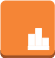 <?xml version="1.0" encoding="UTF-8"?>
<dia:diagram xmlns:dia="http://www.lysator.liu.se/~alla/dia/">
  <dia:layer name="Fondo" visible="true" active="true">
    <dia:group>
      <dia:group>
        <dia:group>
          <dia:object type="Standard - BezierLine" version="0" id="O0">
            <dia:attribute name="obj_pos">
              <dia:point val="3.831,3.536"/>
            </dia:attribute>
            <dia:attribute name="obj_bb">
              <dia:rectangle val="2.828,3.536;4.828,3.865"/>
            </dia:attribute>
            <dia:attribute name="bez_points">
              <dia:point val="3.831,3.536"/>
              <dia:point val="3.831,3.685"/>
              <dia:point val="3.831,3.536"/>
              <dia:point val="3.831,3.685"/>
              <dia:point val="3.831,3.696"/>
              <dia:point val="3.83,3.708"/>
              <dia:point val="3.828,3.719"/>
              <dia:point val="3.828,3.57"/>
              <dia:point val="3.828,3.719"/>
              <dia:point val="3.828,3.57"/>
              <dia:point val="3.83,3.559"/>
              <dia:point val="3.831,3.548"/>
              <dia:point val="3.831,3.536"/>
            </dia:attribute>
            <dia:attribute name="corner_types">
              <dia:enum val="0"/>
              <dia:enum val="0"/>
              <dia:enum val="0"/>
              <dia:enum val="0"/>
              <dia:enum val="0"/>
            </dia:attribute>
            <dia:attribute name="line_color">
              <dia:color val="#9d5025"/>
            </dia:attribute>
            <dia:attribute name="line_width">
              <dia:real val="0"/>
            </dia:attribute>
          </dia:object>
          <dia:object type="Standard - BezierLine" version="0" id="O1">
            <dia:attribute name="obj_pos">
              <dia:point val="3.828,3.57"/>
            </dia:attribute>
            <dia:attribute name="obj_bb">
              <dia:rectangle val="3.819,3.57;3.828,3.757"/>
            </dia:attribute>
            <dia:attribute name="bez_points">
              <dia:point val="3.828,3.57"/>
              <dia:point val="3.828,3.719"/>
              <dia:point val="3.828,3.57"/>
              <dia:point val="3.828,3.719"/>
              <dia:point val="3.826,3.732"/>
              <dia:point val="3.823,3.745"/>
              <dia:point val="3.819,3.757"/>
              <dia:point val="3.819,3.608"/>
              <dia:point val="3.819,3.757"/>
              <dia:point val="3.819,3.608"/>
              <dia:point val="3.823,3.596"/>
              <dia:point val="3.826,3.583"/>
              <dia:point val="3.828,3.57"/>
            </dia:attribute>
            <dia:attribute name="corner_types">
              <dia:enum val="0"/>
              <dia:enum val="0"/>
              <dia:enum val="0"/>
              <dia:enum val="0"/>
              <dia:enum val="0"/>
            </dia:attribute>
            <dia:attribute name="line_color">
              <dia:color val="#9d5025"/>
            </dia:attribute>
            <dia:attribute name="line_width">
              <dia:real val="0"/>
            </dia:attribute>
          </dia:object>
          <dia:object type="Standard - BezierLine" version="0" id="O2">
            <dia:attribute name="obj_pos">
              <dia:point val="3.82,3.608"/>
            </dia:attribute>
            <dia:attribute name="obj_bb">
              <dia:rectangle val="3.801,3.608;3.82,3.799"/>
            </dia:attribute>
            <dia:attribute name="bez_points">
              <dia:point val="3.82,3.608"/>
              <dia:point val="3.82,3.757"/>
              <dia:point val="3.82,3.608"/>
              <dia:point val="3.82,3.757"/>
              <dia:point val="3.815,3.772"/>
              <dia:point val="3.809,3.785"/>
              <dia:point val="3.801,3.799"/>
              <dia:point val="3.801,3.65"/>
              <dia:point val="3.801,3.799"/>
              <dia:point val="3.801,3.65"/>
              <dia:point val="3.809,3.637"/>
              <dia:point val="3.815,3.623"/>
              <dia:point val="3.82,3.608"/>
            </dia:attribute>
            <dia:attribute name="corner_types">
              <dia:enum val="0"/>
              <dia:enum val="0"/>
              <dia:enum val="0"/>
              <dia:enum val="0"/>
              <dia:enum val="0"/>
            </dia:attribute>
            <dia:attribute name="line_color">
              <dia:color val="#9d5025"/>
            </dia:attribute>
            <dia:attribute name="line_width">
              <dia:real val="0"/>
            </dia:attribute>
          </dia:object>
          <dia:object type="Standard - BezierLine" version="0" id="O3">
            <dia:attribute name="obj_pos">
              <dia:point val="3.801,3.65"/>
            </dia:attribute>
            <dia:attribute name="obj_bb">
              <dia:rectangle val="3.592,3.65;3.801,3.921"/>
            </dia:attribute>
            <dia:attribute name="bez_points">
              <dia:point val="3.801,3.65"/>
              <dia:point val="3.801,3.799"/>
              <dia:point val="3.801,3.65"/>
              <dia:point val="3.801,3.799"/>
              <dia:point val="3.761,3.872"/>
              <dia:point val="3.682,3.921"/>
              <dia:point val="3.592,3.921"/>
              <dia:point val="3.592,3.773"/>
              <dia:point val="3.592,3.921"/>
              <dia:point val="3.592,3.773"/>
              <dia:point val="3.682,3.773"/>
              <dia:point val="3.761,3.723"/>
              <dia:point val="3.801,3.65"/>
            </dia:attribute>
            <dia:attribute name="corner_types">
              <dia:enum val="0"/>
              <dia:enum val="0"/>
              <dia:enum val="0"/>
              <dia:enum val="0"/>
              <dia:enum val="0"/>
            </dia:attribute>
            <dia:attribute name="line_color">
              <dia:color val="#9d5025"/>
            </dia:attribute>
            <dia:attribute name="line_width">
              <dia:real val="0"/>
            </dia:attribute>
          </dia:object>
        </dia:group>
        <dia:object type="Standard - Beziergon" version="0" id="O4">
          <dia:attribute name="obj_pos">
            <dia:point val="3.831,3.536"/>
          </dia:attribute>
          <dia:attribute name="obj_bb">
            <dia:rectangle val="2.831,3.536;4.831,3.921"/>
          </dia:attribute>
          <dia:attribute name="bez_points">
            <dia:point val="3.831,3.536"/>
            <dia:point val="3.831,3.685"/>
            <dia:point val="3.831,3.536"/>
            <dia:point val="3.831,3.685"/>
            <dia:point val="3.831,3.816"/>
            <dia:point val="3.724,3.921"/>
            <dia:point val="3.592,3.921"/>
            <dia:point val="3.513,3.728"/>
            <dia:point val="3.592,3.921"/>
            <dia:point val="3.513,3.728"/>
            <dia:point val="3.645,3.728"/>
            <dia:point val="3.831,3.667"/>
          </dia:attribute>
          <dia:attribute name="corner_types">
            <dia:enum val="-1548163448"/>
            <dia:enum val="0"/>
            <dia:enum val="0"/>
            <dia:enum val="0"/>
            <dia:enum val="0"/>
          </dia:attribute>
          <dia:attribute name="line_color">
            <dia:color val="#9d5025"/>
          </dia:attribute>
          <dia:attribute name="line_width">
            <dia:real val="0"/>
          </dia:attribute>
          <dia:attribute name="inner_color">
            <dia:color val="#9d5025"/>
          </dia:attribute>
          <dia:attribute name="show_background">
            <dia:boolean val="true"/>
          </dia:attribute>
        </dia:object>
        <dia:group>
          <dia:object type="Standard - BezierLine" version="0" id="O5">
            <dia:attribute name="obj_pos">
              <dia:point val="1.408,3.773"/>
            </dia:attribute>
            <dia:attribute name="obj_bb">
              <dia:rectangle val="0.169,3.536;2.169,3.921"/>
            </dia:attribute>
            <dia:attribute name="bez_points">
              <dia:point val="1.408,3.773"/>
              <dia:point val="1.408,3.921"/>
              <dia:point val="1.408,3.773"/>
              <dia:point val="1.408,3.921"/>
              <dia:point val="1.276,3.921"/>
              <dia:point val="1.169,3.816"/>
              <dia:point val="1.169,3.685"/>
              <dia:point val="1.169,3.536"/>
              <dia:point val="1.169,3.685"/>
              <dia:point val="1.169,3.536"/>
              <dia:point val="1.169,3.667"/>
              <dia:point val="1.276,3.773"/>
              <dia:point val="1.408,3.773"/>
            </dia:attribute>
            <dia:attribute name="corner_types">
              <dia:enum val="0"/>
              <dia:enum val="0"/>
              <dia:enum val="0"/>
              <dia:enum val="0"/>
              <dia:enum val="0"/>
            </dia:attribute>
            <dia:attribute name="line_color">
              <dia:color val="#9d5025"/>
            </dia:attribute>
            <dia:attribute name="line_width">
              <dia:real val="0"/>
            </dia:attribute>
          </dia:object>
        </dia:group>
        <dia:object type="Standard - Beziergon" version="0" id="O6">
          <dia:attribute name="obj_pos">
            <dia:point val="1.408,3.773"/>
          </dia:attribute>
          <dia:attribute name="obj_bb">
            <dia:rectangle val="0.169,3.536;2.169,3.921"/>
          </dia:attribute>
          <dia:attribute name="bez_points">
            <dia:point val="1.408,3.773"/>
            <dia:point val="1.408,3.921"/>
            <dia:point val="1.408,3.773"/>
            <dia:point val="1.408,3.921"/>
            <dia:point val="1.276,3.921"/>
            <dia:point val="1.169,3.816"/>
            <dia:point val="1.169,3.685"/>
            <dia:point val="1.169,3.536"/>
            <dia:point val="1.169,3.685"/>
            <dia:point val="1.169,3.536"/>
            <dia:point val="1.169,3.667"/>
            <dia:point val="1.276,3.773"/>
          </dia:attribute>
          <dia:attribute name="corner_types">
            <dia:enum val="-1548163464"/>
            <dia:enum val="0"/>
            <dia:enum val="0"/>
            <dia:enum val="0"/>
            <dia:enum val="0"/>
          </dia:attribute>
          <dia:attribute name="line_color">
            <dia:color val="#9d5025"/>
          </dia:attribute>
          <dia:attribute name="line_width">
            <dia:real val="0"/>
          </dia:attribute>
          <dia:attribute name="inner_color">
            <dia:color val="#9d5025"/>
          </dia:attribute>
          <dia:attribute name="show_background">
            <dia:boolean val="true"/>
          </dia:attribute>
        </dia:object>
        <dia:group>
          <dia:object type="Standard - Polygon" version="0" id="O7">
            <dia:attribute name="obj_pos">
              <dia:point val="3.592,3.773"/>
            </dia:attribute>
            <dia:attribute name="obj_bb">
              <dia:rectangle val="1.338,3.736;3.592,3.921"/>
            </dia:attribute>
            <dia:attribute name="poly_points">
              <dia:point val="3.592,3.773"/>
              <dia:point val="3.592,3.921"/>
              <dia:point val="1.408,3.921"/>
              <dia:point val="1.338,3.736"/>
            </dia:attribute>
            <dia:attribute name="line_color">
              <dia:color val="#9d5025"/>
            </dia:attribute>
            <dia:attribute name="line_width">
              <dia:real val="0"/>
            </dia:attribute>
            <dia:attribute name="inner_color">
              <dia:color val="#9d5025"/>
            </dia:attribute>
            <dia:attribute name="show_background">
              <dia:boolean val="true"/>
            </dia:attribute>
          </dia:object>
        </dia:group>
        <dia:group>
          <dia:object type="Standard - Beziergon" version="0" id="O8">
            <dia:attribute name="obj_pos">
              <dia:point val="3.592,1.079"/>
            </dia:attribute>
            <dia:attribute name="obj_bb">
              <dia:rectangle val="1.169,1.079;3.831,3.773"/>
            </dia:attribute>
            <dia:attribute name="bez_points">
              <dia:point val="3.592,1.079"/>
              <dia:point val="3.724,1.079"/>
              <dia:point val="3.831,1.184"/>
              <dia:point val="3.831,1.315"/>
              <dia:point val="3.831,3.536"/>
              <dia:point val="3.831,1.315"/>
              <dia:point val="3.831,3.536"/>
              <dia:point val="3.831,3.667"/>
              <dia:point val="3.724,3.773"/>
              <dia:point val="3.592,3.773"/>
              <dia:point val="1.408,3.773"/>
              <dia:point val="3.592,3.773"/>
              <dia:point val="1.408,3.773"/>
              <dia:point val="1.276,3.773"/>
              <dia:point val="1.169,3.667"/>
              <dia:point val="1.169,3.536"/>
              <dia:point val="1.169,1.315"/>
              <dia:point val="1.169,3.536"/>
              <dia:point val="1.169,1.315"/>
              <dia:point val="1.169,1.184"/>
              <dia:point val="1.276,1.079"/>
              <dia:point val="1.408,1.079"/>
              <dia:point val="3.592,1.079"/>
              <dia:point val="1.408,1.079"/>
              <dia:point val="3.592,1.079"/>
              <dia:point val="3.592,1.079"/>
              <dia:point val="1.408,1.079"/>
            </dia:attribute>
            <dia:attribute name="corner_types">
              <dia:enum val="-1548163432"/>
              <dia:enum val="0"/>
              <dia:enum val="0"/>
              <dia:enum val="0"/>
              <dia:enum val="0"/>
              <dia:enum val="0"/>
              <dia:enum val="0"/>
              <dia:enum val="0"/>
              <dia:enum val="0"/>
              <dia:enum val="0"/>
            </dia:attribute>
            <dia:attribute name="line_color">
              <dia:color val="#f58536"/>
            </dia:attribute>
            <dia:attribute name="line_width">
              <dia:real val="0"/>
            </dia:attribute>
            <dia:attribute name="inner_color">
              <dia:color val="#f58536"/>
            </dia:attribute>
            <dia:attribute name="show_background">
              <dia:boolean val="true"/>
            </dia:attribute>
          </dia:object>
        </dia:group>
        <dia:object type="Standard - Box" version="0" id="O9">
          <dia:attribute name="obj_pos">
            <dia:point val="2.555,2.747"/>
          </dia:attribute>
          <dia:attribute name="obj_bb">
            <dia:rectangle val="2.555,2.747;2.839,3.311"/>
          </dia:attribute>
          <dia:attribute name="elem_corner">
            <dia:point val="2.555,2.747"/>
          </dia:attribute>
          <dia:attribute name="elem_width">
            <dia:real val="0.284"/>
          </dia:attribute>
          <dia:attribute name="elem_height">
            <dia:real val="0.564"/>
          </dia:attribute>
          <dia:attribute name="border_width">
            <dia:real val="0"/>
          </dia:attribute>
          <dia:attribute name="border_color">
            <dia:color val="#ffffff"/>
          </dia:attribute>
          <dia:attribute name="show_background">
            <dia:boolean val="true"/>
          </dia:attribute>
        </dia:object>
        <dia:object type="Standard - Box" version="0" id="O10">
          <dia:attribute name="obj_pos">
            <dia:point val="2.904,2.457"/>
          </dia:attribute>
          <dia:attribute name="obj_bb">
            <dia:rectangle val="2.904,2.457;3.188,3.311"/>
          </dia:attribute>
          <dia:attribute name="elem_corner">
            <dia:point val="2.904,2.457"/>
          </dia:attribute>
          <dia:attribute name="elem_width">
            <dia:real val="0.284"/>
          </dia:attribute>
          <dia:attribute name="elem_height">
            <dia:real val="0.854"/>
          </dia:attribute>
          <dia:attribute name="border_width">
            <dia:real val="0"/>
          </dia:attribute>
          <dia:attribute name="border_color">
            <dia:color val="#ffffff"/>
          </dia:attribute>
          <dia:attribute name="show_background">
            <dia:boolean val="true"/>
          </dia:attribute>
        </dia:object>
        <dia:object type="Standard - Box" version="0" id="O11">
          <dia:attribute name="obj_pos">
            <dia:point val="3.252,2.939"/>
          </dia:attribute>
          <dia:attribute name="obj_bb">
            <dia:rectangle val="3.252,2.939;3.536,3.311"/>
          </dia:attribute>
          <dia:attribute name="elem_corner">
            <dia:point val="3.252,2.939"/>
          </dia:attribute>
          <dia:attribute name="elem_width">
            <dia:real val="0.284"/>
          </dia:attribute>
          <dia:attribute name="elem_height">
            <dia:real val="0.372"/>
          </dia:attribute>
          <dia:attribute name="border_width">
            <dia:real val="0"/>
          </dia:attribute>
          <dia:attribute name="border_color">
            <dia:color val="#ffffff"/>
          </dia:attribute>
          <dia:attribute name="show_background">
            <dia:boolean val="true"/>
          </dia:attribute>
        </dia:object>
        <dia:object type="Standard - Polygon" version="0" id="O12">
          <dia:attribute name="obj_pos">
            <dia:point val="3.516,3.353"/>
          </dia:attribute>
          <dia:attribute name="obj_bb">
            <dia:rectangle val="2.532,3.353;3.557,3.506"/>
          </dia:attribute>
          <dia:attribute name="poly_points">
            <dia:point val="3.516,3.353"/>
            <dia:point val="2.573,3.353"/>
            <dia:point val="2.532,3.353"/>
            <dia:point val="2.532,3.394"/>
            <dia:point val="2.532,3.465"/>
            <dia:point val="2.532,3.506"/>
            <dia:point val="2.573,3.506"/>
            <dia:point val="3.516,3.506"/>
            <dia:point val="3.557,3.506"/>
            <dia:point val="3.557,3.465"/>
            <dia:point val="3.557,3.394"/>
            <dia:point val="3.557,3.353"/>
          </dia:attribute>
          <dia:attribute name="line_color">
            <dia:color val="#ffffff"/>
          </dia:attribute>
          <dia:attribute name="line_width">
            <dia:real val="0"/>
          </dia:attribute>
          <dia:attribute name="show_background">
            <dia:boolean val="true"/>
          </dia:attribute>
        </dia:object>
      </dia:group>
    </dia:group>
  </dia:layer>
</dia:diagram>
